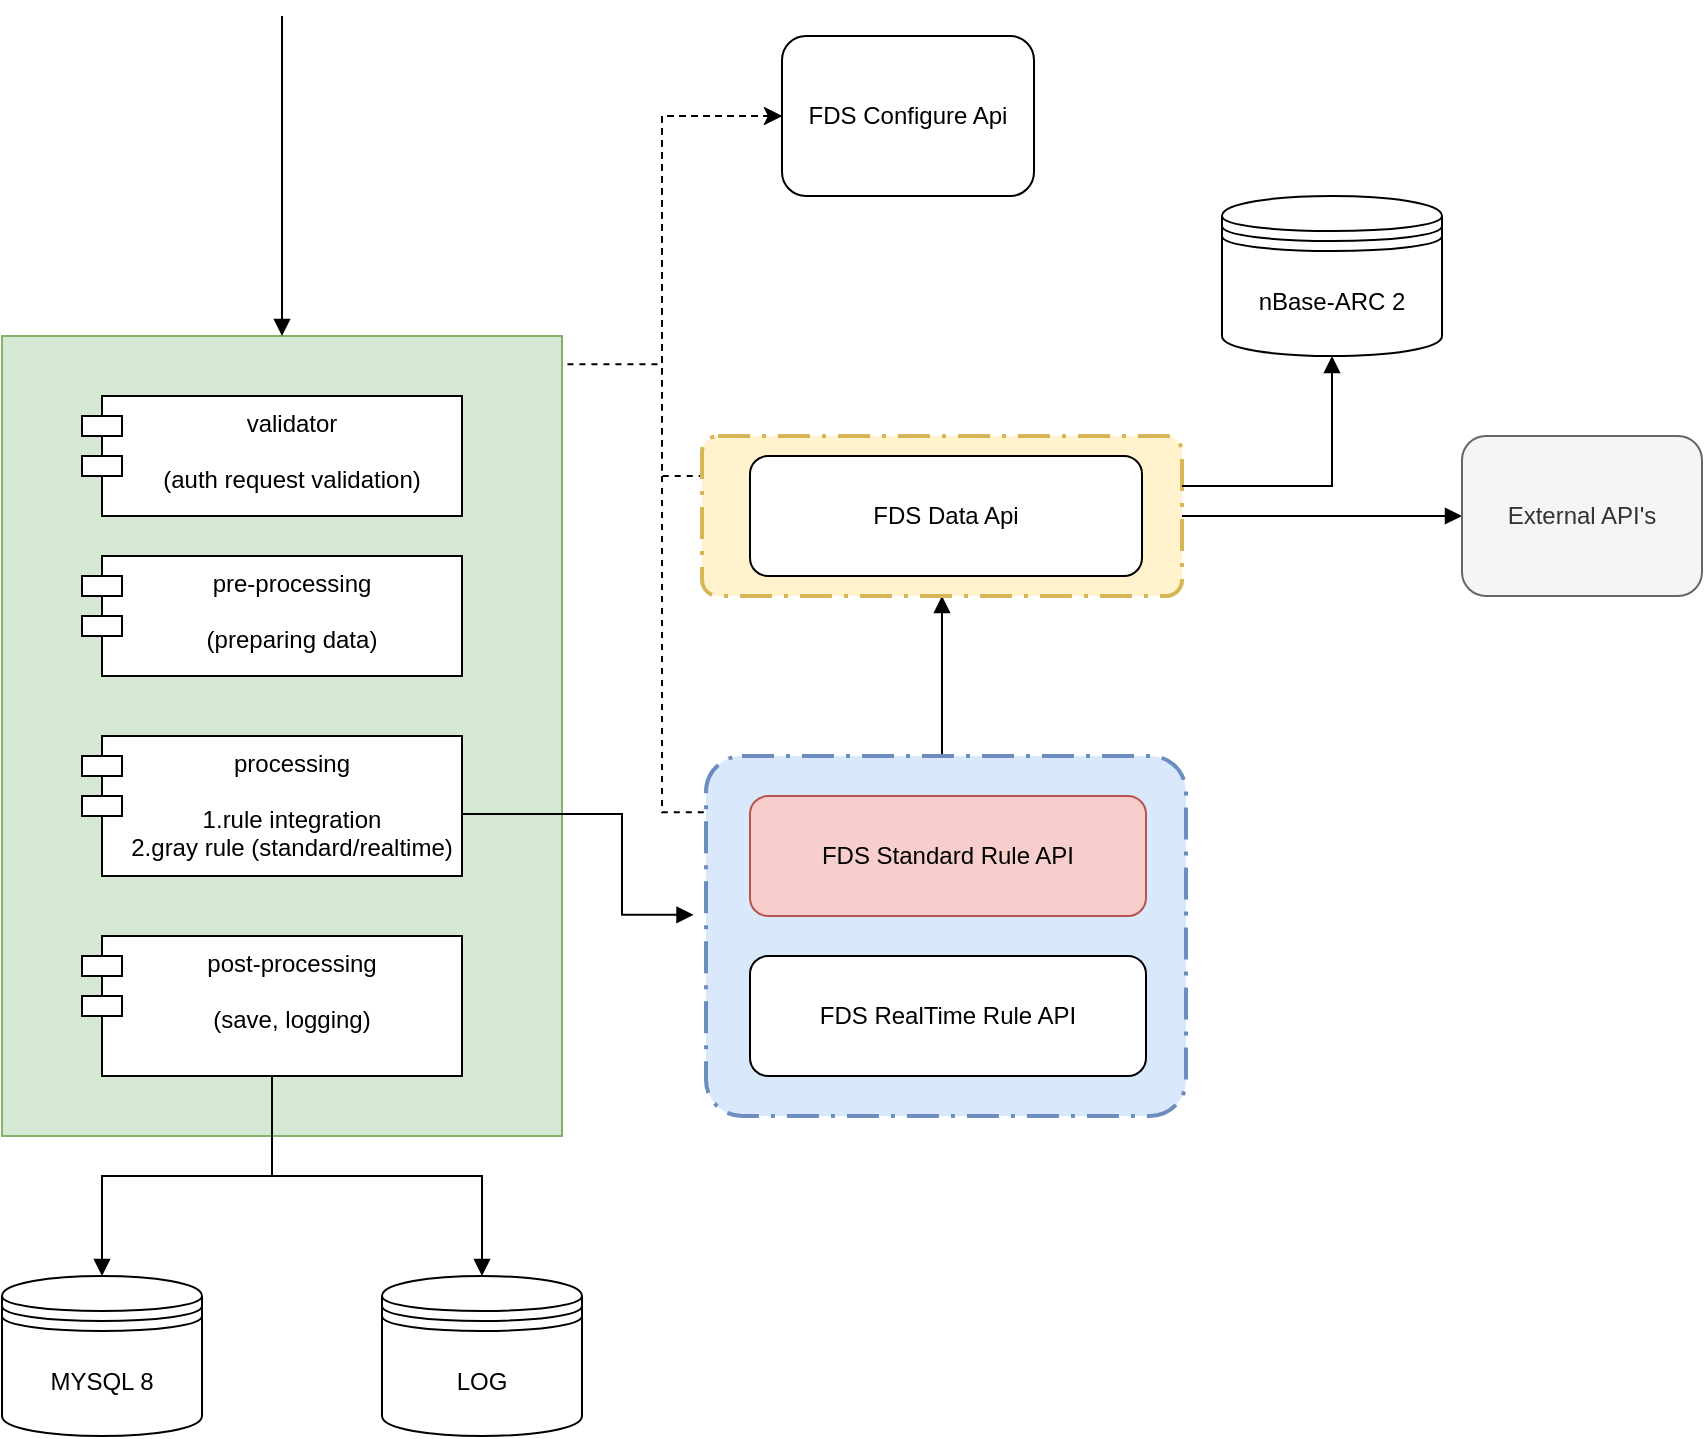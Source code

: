 <mxfile version="21.2.1" type="github">
  <diagram id="mE28kNxgSdMspop8lVdW" name="Page-1">
    <mxGraphModel dx="2024" dy="1131" grid="1" gridSize="10" guides="1" tooltips="1" connect="1" arrows="1" fold="1" page="1" pageScale="1" pageWidth="980" pageHeight="1390" math="0" shadow="0">
      <root>
        <mxCell id="0" />
        <mxCell id="1" parent="0" />
        <mxCell id="kTvCtjAMfttdh1AB2isz-2" style="edgeStyle=orthogonalEdgeStyle;rounded=0;orthogonalLoop=1;jettySize=auto;html=1;entryX=0;entryY=0.25;entryDx=0;entryDy=0;dashed=1;startArrow=classic;startFill=1;endArrow=none;endFill=0;" parent="1" source="kTvCtjAMfttdh1AB2isz-15" target="kTvCtjAMfttdh1AB2isz-10" edge="1">
          <mxGeometry relative="1" as="geometry">
            <Array as="points">
              <mxPoint x="420" y="120" />
              <mxPoint x="420" y="300" />
            </Array>
          </mxGeometry>
        </mxCell>
        <mxCell id="kTvCtjAMfttdh1AB2isz-3" style="edgeStyle=orthogonalEdgeStyle;rounded=0;orthogonalLoop=1;jettySize=auto;html=1;entryX=0;entryY=0.156;entryDx=0;entryDy=0;entryPerimeter=0;endArrow=none;endFill=0;dashed=1;" parent="1" source="kTvCtjAMfttdh1AB2isz-15" target="kTvCtjAMfttdh1AB2isz-8" edge="1">
          <mxGeometry relative="1" as="geometry">
            <Array as="points">
              <mxPoint x="420" y="120" />
              <mxPoint x="420" y="468" />
            </Array>
          </mxGeometry>
        </mxCell>
        <mxCell id="kTvCtjAMfttdh1AB2isz-4" value="" style="rounded=0;whiteSpace=wrap;html=1;fillColor=#d5e8d4;strokeColor=#82b366;" parent="1" vertex="1">
          <mxGeometry x="90" y="230" width="280" height="400" as="geometry" />
        </mxCell>
        <mxCell id="kTvCtjAMfttdh1AB2isz-5" style="edgeStyle=orthogonalEdgeStyle;rounded=0;orthogonalLoop=1;jettySize=auto;html=1;entryX=0.5;entryY=0;entryDx=0;entryDy=0;startArrow=none;startFill=0;endArrow=block;endFill=1;exitX=0.5;exitY=1;exitDx=0;exitDy=0;" parent="1" source="kTvCtjAMfttdh1AB2isz-19" target="kTvCtjAMfttdh1AB2isz-25" edge="1">
          <mxGeometry relative="1" as="geometry" />
        </mxCell>
        <mxCell id="kTvCtjAMfttdh1AB2isz-6" style="edgeStyle=orthogonalEdgeStyle;rounded=0;orthogonalLoop=1;jettySize=auto;html=1;entryX=0.5;entryY=0;entryDx=0;entryDy=0;startArrow=none;startFill=0;endArrow=block;endFill=1;" parent="1" source="kTvCtjAMfttdh1AB2isz-19" target="kTvCtjAMfttdh1AB2isz-26" edge="1">
          <mxGeometry relative="1" as="geometry" />
        </mxCell>
        <mxCell id="kTvCtjAMfttdh1AB2isz-7" style="edgeStyle=orthogonalEdgeStyle;rounded=0;orthogonalLoop=1;jettySize=auto;html=1;endArrow=block;endFill=1;entryX=0.5;entryY=1;entryDx=0;entryDy=0;" parent="1" source="kTvCtjAMfttdh1AB2isz-8" target="kTvCtjAMfttdh1AB2isz-10" edge="1">
          <mxGeometry relative="1" as="geometry">
            <Array as="points">
              <mxPoint x="560" y="420" />
              <mxPoint x="560" y="420" />
            </Array>
          </mxGeometry>
        </mxCell>
        <mxCell id="kTvCtjAMfttdh1AB2isz-8" value="" style="rounded=1;arcSize=10;dashed=1;strokeColor=#6c8ebf;fillColor=#dae8fc;dashPattern=8 3 1 3;strokeWidth=2;" parent="1" vertex="1">
          <mxGeometry x="442" y="440" width="240" height="180" as="geometry" />
        </mxCell>
        <mxCell id="kTvCtjAMfttdh1AB2isz-9" style="edgeStyle=orthogonalEdgeStyle;rounded=0;orthogonalLoop=1;jettySize=auto;html=1;exitX=1;exitY=0.5;exitDx=0;exitDy=0;startArrow=none;startFill=0;endArrow=block;endFill=1;" parent="1" source="kTvCtjAMfttdh1AB2isz-11" edge="1">
          <mxGeometry relative="1" as="geometry">
            <mxPoint x="820" y="320" as="targetPoint" />
          </mxGeometry>
        </mxCell>
        <mxCell id="kTvCtjAMfttdh1AB2isz-10" value="" style="rounded=1;arcSize=10;dashed=1;strokeColor=#d6b656;fillColor=#fff2cc;dashPattern=8 3 1 3;strokeWidth=2;" parent="1" vertex="1">
          <mxGeometry x="440" y="280" width="240" height="80" as="geometry" />
        </mxCell>
        <mxCell id="kTvCtjAMfttdh1AB2isz-11" value="FDS Data Api" style="rounded=1;whiteSpace=wrap;html=1;" parent="1" vertex="1">
          <mxGeometry x="464" y="290" width="196" height="60" as="geometry" />
        </mxCell>
        <mxCell id="kTvCtjAMfttdh1AB2isz-12" value="FDS RealTime Rule API" style="rounded=1;whiteSpace=wrap;html=1;" parent="1" vertex="1">
          <mxGeometry x="464" y="540" width="198" height="60" as="geometry" />
        </mxCell>
        <mxCell id="kTvCtjAMfttdh1AB2isz-13" value="FDS Standard Rule API" style="rounded=1;whiteSpace=wrap;html=1;fillColor=#f8cecc;strokeColor=#b85450;" parent="1" vertex="1">
          <mxGeometry x="464" y="460" width="198" height="60" as="geometry" />
        </mxCell>
        <mxCell id="kTvCtjAMfttdh1AB2isz-14" style="edgeStyle=orthogonalEdgeStyle;rounded=0;orthogonalLoop=1;jettySize=auto;html=1;entryX=1;entryY=0.132;entryDx=0;entryDy=0;entryPerimeter=0;startArrow=classic;startFill=1;endArrow=none;endFill=0;dashed=1;exitX=0;exitY=0.5;exitDx=0;exitDy=0;" parent="1" source="kTvCtjAMfttdh1AB2isz-15" edge="1">
          <mxGeometry relative="1" as="geometry">
            <mxPoint x="503" y="120" as="sourcePoint" />
            <mxPoint x="370" y="244.12" as="targetPoint" />
            <Array as="points">
              <mxPoint x="420" y="120" />
              <mxPoint x="420" y="244" />
            </Array>
          </mxGeometry>
        </mxCell>
        <mxCell id="kTvCtjAMfttdh1AB2isz-15" value="FDS Configure Api" style="rounded=1;whiteSpace=wrap;html=1;" parent="1" vertex="1">
          <mxGeometry x="480" y="80" width="126" height="80" as="geometry" />
        </mxCell>
        <mxCell id="kTvCtjAMfttdh1AB2isz-16" value="pre-processing&#xa;&#xa;(preparing data)&#xa;&#xa;&#xa;&#xa;&#xa;&#xa;&#xa; " style="shape=module;align=left;spacingLeft=20;align=center;verticalAlign=top;" parent="1" vertex="1">
          <mxGeometry x="130" y="340" width="190" height="60" as="geometry" />
        </mxCell>
        <mxCell id="kTvCtjAMfttdh1AB2isz-17" style="edgeStyle=orthogonalEdgeStyle;rounded=0;orthogonalLoop=1;jettySize=auto;html=1;entryX=-0.026;entryY=0.441;entryDx=0;entryDy=0;entryPerimeter=0;endArrow=block;endFill=1;" parent="1" source="kTvCtjAMfttdh1AB2isz-18" target="kTvCtjAMfttdh1AB2isz-8" edge="1">
          <mxGeometry relative="1" as="geometry">
            <Array as="points">
              <mxPoint x="400" y="469" />
              <mxPoint x="400" y="519" />
            </Array>
          </mxGeometry>
        </mxCell>
        <mxCell id="kTvCtjAMfttdh1AB2isz-18" value="processing&#xa;&#xa;1.rule integration&#xa;2.gray rule (standard/realtime)" style="shape=module;align=left;spacingLeft=20;align=center;verticalAlign=top;" parent="1" vertex="1">
          <mxGeometry x="130" y="430" width="190" height="70" as="geometry" />
        </mxCell>
        <mxCell id="kTvCtjAMfttdh1AB2isz-19" value="post-processing&#xa;&#xa;(save, logging)" style="shape=module;align=left;spacingLeft=20;align=center;verticalAlign=top;" parent="1" vertex="1">
          <mxGeometry x="130" y="530" width="190" height="70" as="geometry" />
        </mxCell>
        <mxCell id="kTvCtjAMfttdh1AB2isz-20" style="edgeStyle=orthogonalEdgeStyle;rounded=0;orthogonalLoop=1;jettySize=auto;html=1;startArrow=block;startFill=1;endArrow=none;endFill=0;" parent="1" edge="1">
          <mxGeometry relative="1" as="geometry">
            <mxPoint x="230" y="70" as="targetPoint" />
            <mxPoint x="230" y="230" as="sourcePoint" />
          </mxGeometry>
        </mxCell>
        <mxCell id="kTvCtjAMfttdh1AB2isz-21" value="validator&#xa;&#xa;(auth request validation)&#xa;&#xa;&#xa;&#xa;&#xa;&#xa;&#xa; " style="shape=module;align=left;spacingLeft=20;align=center;verticalAlign=top;" parent="1" vertex="1">
          <mxGeometry x="130" y="260" width="190" height="60" as="geometry" />
        </mxCell>
        <mxCell id="kTvCtjAMfttdh1AB2isz-22" style="edgeStyle=orthogonalEdgeStyle;rounded=0;orthogonalLoop=1;jettySize=auto;html=1;exitX=0.5;exitY=1;exitDx=0;exitDy=0;startArrow=block;startFill=1;endArrow=none;endFill=0;" parent="1" source="kTvCtjAMfttdh1AB2isz-23" edge="1">
          <mxGeometry relative="1" as="geometry">
            <mxPoint x="680" y="305" as="targetPoint" />
            <Array as="points">
              <mxPoint x="755" y="305" />
            </Array>
          </mxGeometry>
        </mxCell>
        <mxCell id="kTvCtjAMfttdh1AB2isz-23" value="nBase-ARC 2" style="shape=datastore;whiteSpace=wrap;html=1;" parent="1" vertex="1">
          <mxGeometry x="700" y="160" width="110" height="80" as="geometry" />
        </mxCell>
        <mxCell id="kTvCtjAMfttdh1AB2isz-24" value="External API&#39;s" style="rounded=1;whiteSpace=wrap;html=1;fillColor=#f5f5f5;strokeColor=#666666;fontColor=#333333;" parent="1" vertex="1">
          <mxGeometry x="820" y="280" width="120" height="80" as="geometry" />
        </mxCell>
        <mxCell id="kTvCtjAMfttdh1AB2isz-25" value="MYSQL 8" style="shape=datastore;whiteSpace=wrap;html=1;" parent="1" vertex="1">
          <mxGeometry x="90" y="700" width="100" height="80" as="geometry" />
        </mxCell>
        <mxCell id="kTvCtjAMfttdh1AB2isz-26" value="LOG" style="shape=datastore;whiteSpace=wrap;html=1;" parent="1" vertex="1">
          <mxGeometry x="280" y="700" width="100" height="80" as="geometry" />
        </mxCell>
      </root>
    </mxGraphModel>
  </diagram>
</mxfile>
